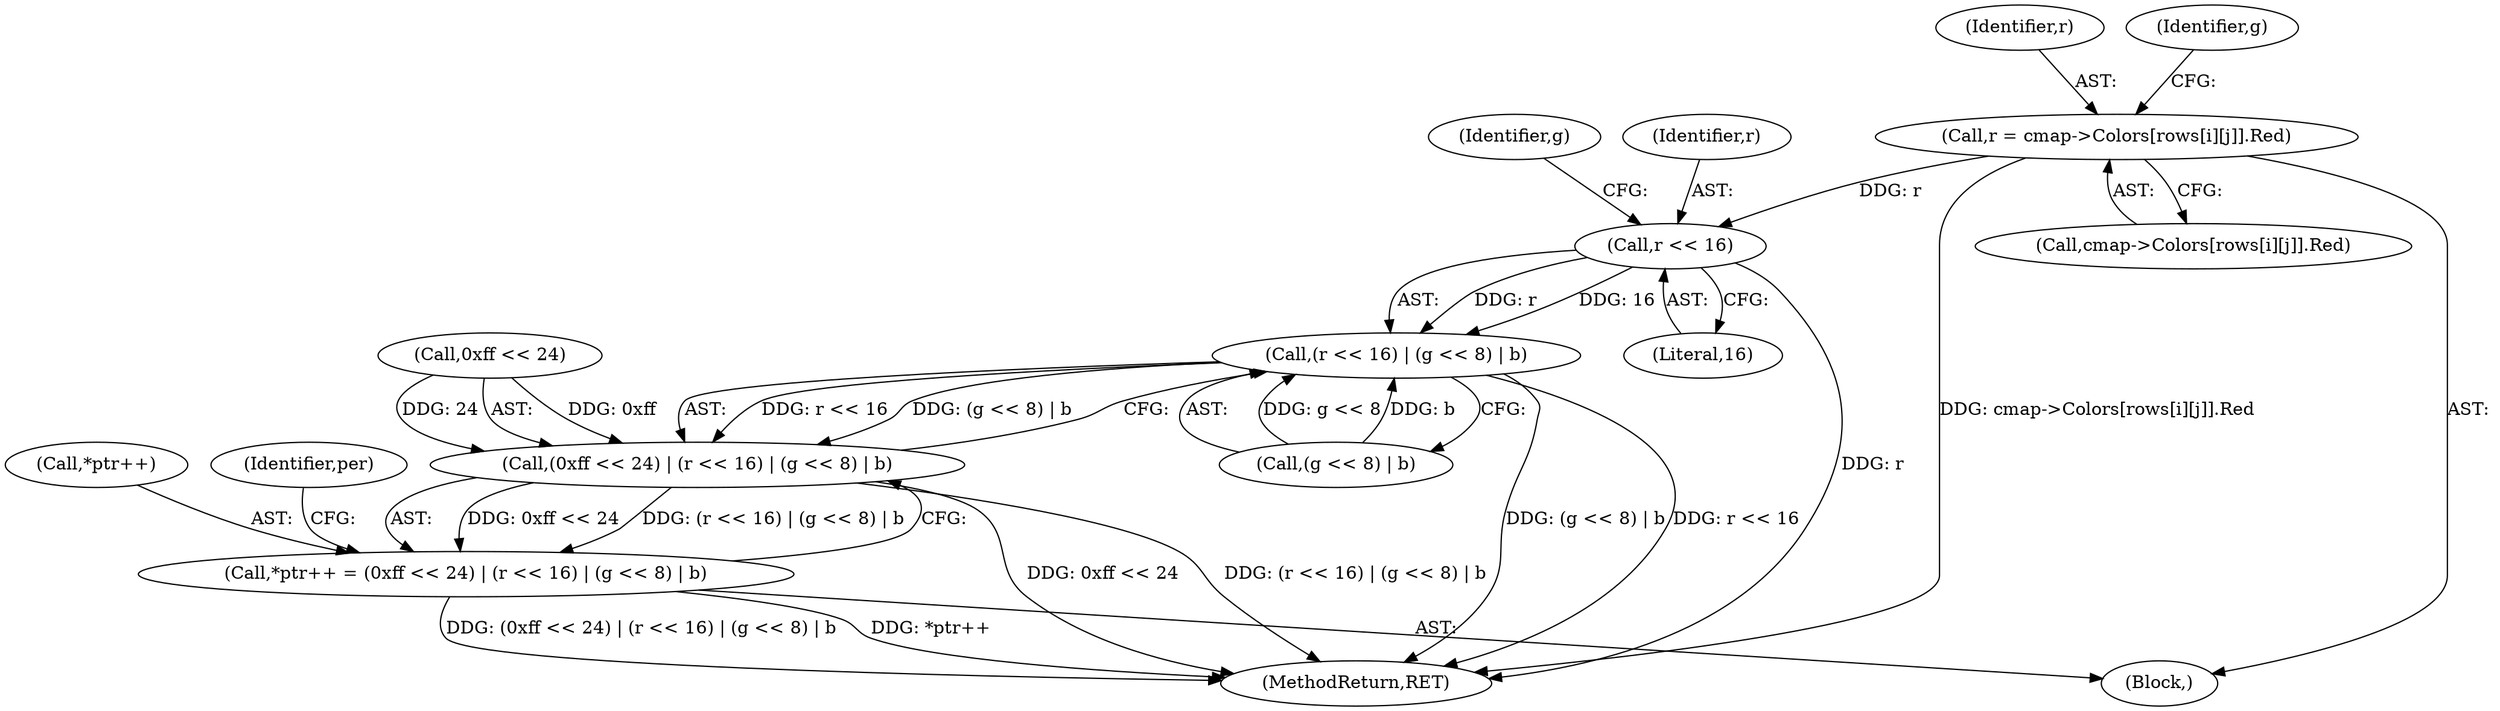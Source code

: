 digraph "0_enlightment_39641e74a560982fbf93f29bf96b37d27803cb56@array" {
"1000544" [label="(Call,r = cmap->Colors[rows[i][j]].Red)"];
"1000592" [label="(Call,r << 16)"];
"1000591" [label="(Call,(r << 16) | (g << 8) | b)"];
"1000587" [label="(Call,(0xff << 24) | (r << 16) | (g << 8) | b)"];
"1000583" [label="(Call,*ptr++ = (0xff << 24) | (r << 16) | (g << 8) | b)"];
"1000583" [label="(Call,*ptr++ = (0xff << 24) | (r << 16) | (g << 8) | b)"];
"1000545" [label="(Identifier,r)"];
"1000593" [label="(Identifier,r)"];
"1000592" [label="(Call,r << 16)"];
"1000546" [label="(Call,cmap->Colors[rows[i][j]].Red)"];
"1000591" [label="(Call,(r << 16) | (g << 8) | b)"];
"1000588" [label="(Call,0xff << 24)"];
"1000584" [label="(Call,*ptr++)"];
"1000595" [label="(Call,(g << 8) | b)"];
"1000558" [label="(Identifier,g)"];
"1000594" [label="(Literal,16)"];
"1000587" [label="(Call,(0xff << 24) | (r << 16) | (g << 8) | b)"];
"1000544" [label="(Call,r = cmap->Colors[rows[i][j]].Red)"];
"1000644" [label="(MethodReturn,RET)"];
"1000601" [label="(Identifier,per)"];
"1000597" [label="(Identifier,g)"];
"1000543" [label="(Block,)"];
"1000544" -> "1000543"  [label="AST: "];
"1000544" -> "1000546"  [label="CFG: "];
"1000545" -> "1000544"  [label="AST: "];
"1000546" -> "1000544"  [label="AST: "];
"1000558" -> "1000544"  [label="CFG: "];
"1000544" -> "1000644"  [label="DDG: cmap->Colors[rows[i][j]].Red"];
"1000544" -> "1000592"  [label="DDG: r"];
"1000592" -> "1000591"  [label="AST: "];
"1000592" -> "1000594"  [label="CFG: "];
"1000593" -> "1000592"  [label="AST: "];
"1000594" -> "1000592"  [label="AST: "];
"1000597" -> "1000592"  [label="CFG: "];
"1000592" -> "1000644"  [label="DDG: r"];
"1000592" -> "1000591"  [label="DDG: r"];
"1000592" -> "1000591"  [label="DDG: 16"];
"1000591" -> "1000587"  [label="AST: "];
"1000591" -> "1000595"  [label="CFG: "];
"1000595" -> "1000591"  [label="AST: "];
"1000587" -> "1000591"  [label="CFG: "];
"1000591" -> "1000644"  [label="DDG: (g << 8) | b"];
"1000591" -> "1000644"  [label="DDG: r << 16"];
"1000591" -> "1000587"  [label="DDG: r << 16"];
"1000591" -> "1000587"  [label="DDG: (g << 8) | b"];
"1000595" -> "1000591"  [label="DDG: g << 8"];
"1000595" -> "1000591"  [label="DDG: b"];
"1000587" -> "1000583"  [label="AST: "];
"1000588" -> "1000587"  [label="AST: "];
"1000583" -> "1000587"  [label="CFG: "];
"1000587" -> "1000644"  [label="DDG: 0xff << 24"];
"1000587" -> "1000644"  [label="DDG: (r << 16) | (g << 8) | b"];
"1000587" -> "1000583"  [label="DDG: 0xff << 24"];
"1000587" -> "1000583"  [label="DDG: (r << 16) | (g << 8) | b"];
"1000588" -> "1000587"  [label="DDG: 0xff"];
"1000588" -> "1000587"  [label="DDG: 24"];
"1000583" -> "1000543"  [label="AST: "];
"1000584" -> "1000583"  [label="AST: "];
"1000601" -> "1000583"  [label="CFG: "];
"1000583" -> "1000644"  [label="DDG: *ptr++"];
"1000583" -> "1000644"  [label="DDG: (0xff << 24) | (r << 16) | (g << 8) | b"];
}
